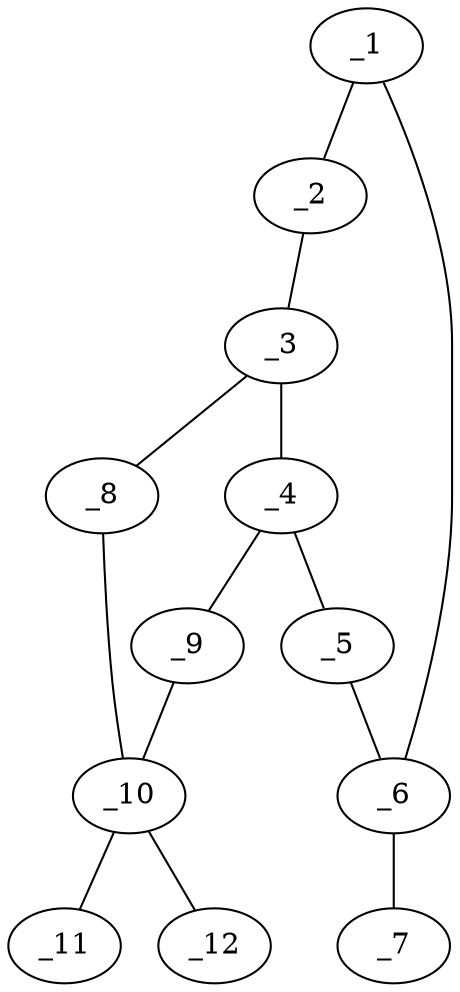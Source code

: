 graph molid659301 {
	_1	 [charge=0,
		chem=2,
		symbol="O  ",
		x="2.866",
		y="-0.5"];
	_2	 [charge=0,
		chem=1,
		symbol="C  ",
		x="3.7321",
		y="-1"];
	_1 -- _2	 [valence=1];
	_6	 [charge=0,
		chem=1,
		symbol="C  ",
		x="2.866",
		y="0.5"];
	_1 -- _6	 [valence=1];
	_3	 [charge=0,
		chem=1,
		symbol="C  ",
		x="4.5981",
		y="-0.5"];
	_2 -- _3	 [valence=1];
	_4	 [charge=0,
		chem=1,
		symbol="C  ",
		x="4.5981",
		y="0.5"];
	_3 -- _4	 [valence=1];
	_8	 [charge=0,
		chem=2,
		symbol="O  ",
		x="5.5491",
		y="-0.809"];
	_3 -- _8	 [valence=1];
	_5	 [charge=0,
		chem=1,
		symbol="C  ",
		x="3.7321",
		y=1];
	_4 -- _5	 [valence=1];
	_9	 [charge=0,
		chem=2,
		symbol="O  ",
		x="5.5491",
		y="0.809"];
	_4 -- _9	 [valence=1];
	_5 -- _6	 [valence=1];
	_7	 [charge=0,
		chem=2,
		symbol="O  ",
		x=2,
		y=1];
	_6 -- _7	 [valence=2];
	_10	 [charge=0,
		chem=1,
		symbol="C  ",
		x="6.1369",
		y=0];
	_8 -- _10	 [valence=1];
	_9 -- _10	 [valence=1];
	_11	 [charge=0,
		chem=1,
		symbol="C  ",
		x="6.9459",
		y="-0.5878"];
	_10 -- _11	 [valence=1];
	_12	 [charge=0,
		chem=1,
		symbol="C  ",
		x="6.9459",
		y="0.5878"];
	_10 -- _12	 [valence=1];
}
